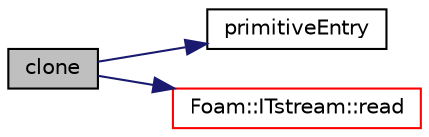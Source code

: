 digraph "clone"
{
  bgcolor="transparent";
  edge [fontname="Helvetica",fontsize="10",labelfontname="Helvetica",labelfontsize="10"];
  node [fontname="Helvetica",fontsize="10",shape=record];
  rankdir="LR";
  Node30 [label="clone",height=0.2,width=0.4,color="black", fillcolor="grey75", style="filled", fontcolor="black"];
  Node30 -> Node31 [color="midnightblue",fontsize="10",style="solid",fontname="Helvetica"];
  Node31 [label="primitiveEntry",height=0.2,width=0.4,color="black",URL="$a27177.html#a43668f7cd56714e8078fb6c1eb674be7",tooltip="Construct from keyword and a Istream. "];
  Node30 -> Node32 [color="midnightblue",fontsize="10",style="solid",fontname="Helvetica"];
  Node32 [label="Foam::ITstream::read",height=0.2,width=0.4,color="red",URL="$a27429.html#a3d4b02e5b143d1a4ba9a5b34f11b4ed1",tooltip="Return next token from stream. "];
}
